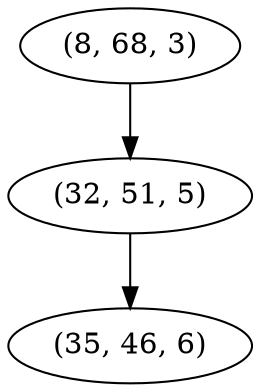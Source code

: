 digraph tree {
    "(8, 68, 3)";
    "(32, 51, 5)";
    "(35, 46, 6)";
    "(8, 68, 3)" -> "(32, 51, 5)";
    "(32, 51, 5)" -> "(35, 46, 6)";
}
